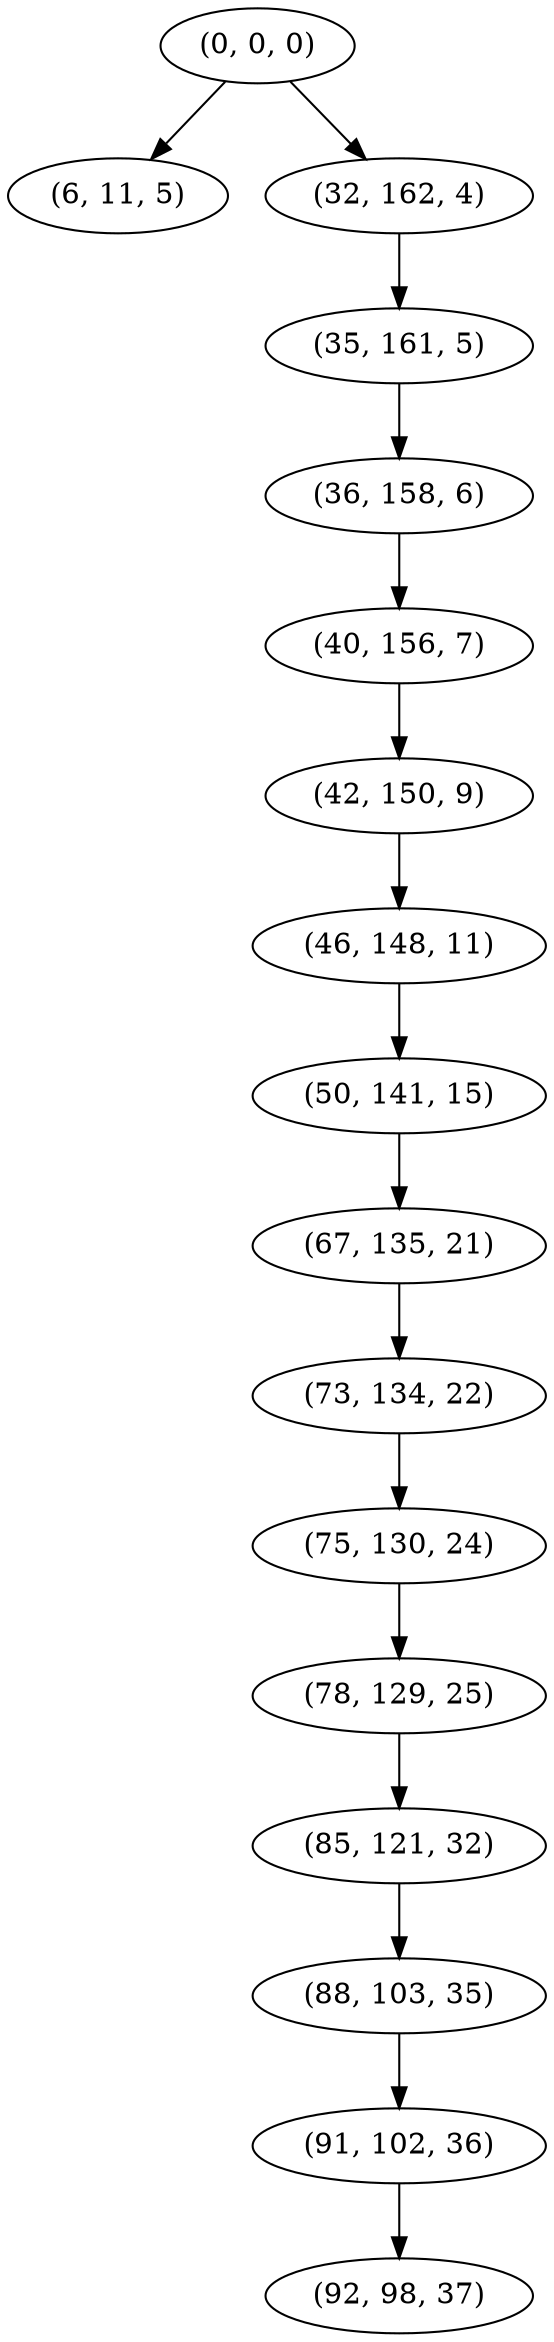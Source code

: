 digraph tree {
    "(0, 0, 0)";
    "(6, 11, 5)";
    "(32, 162, 4)";
    "(35, 161, 5)";
    "(36, 158, 6)";
    "(40, 156, 7)";
    "(42, 150, 9)";
    "(46, 148, 11)";
    "(50, 141, 15)";
    "(67, 135, 21)";
    "(73, 134, 22)";
    "(75, 130, 24)";
    "(78, 129, 25)";
    "(85, 121, 32)";
    "(88, 103, 35)";
    "(91, 102, 36)";
    "(92, 98, 37)";
    "(0, 0, 0)" -> "(6, 11, 5)";
    "(0, 0, 0)" -> "(32, 162, 4)";
    "(32, 162, 4)" -> "(35, 161, 5)";
    "(35, 161, 5)" -> "(36, 158, 6)";
    "(36, 158, 6)" -> "(40, 156, 7)";
    "(40, 156, 7)" -> "(42, 150, 9)";
    "(42, 150, 9)" -> "(46, 148, 11)";
    "(46, 148, 11)" -> "(50, 141, 15)";
    "(50, 141, 15)" -> "(67, 135, 21)";
    "(67, 135, 21)" -> "(73, 134, 22)";
    "(73, 134, 22)" -> "(75, 130, 24)";
    "(75, 130, 24)" -> "(78, 129, 25)";
    "(78, 129, 25)" -> "(85, 121, 32)";
    "(85, 121, 32)" -> "(88, 103, 35)";
    "(88, 103, 35)" -> "(91, 102, 36)";
    "(91, 102, 36)" -> "(92, 98, 37)";
}
